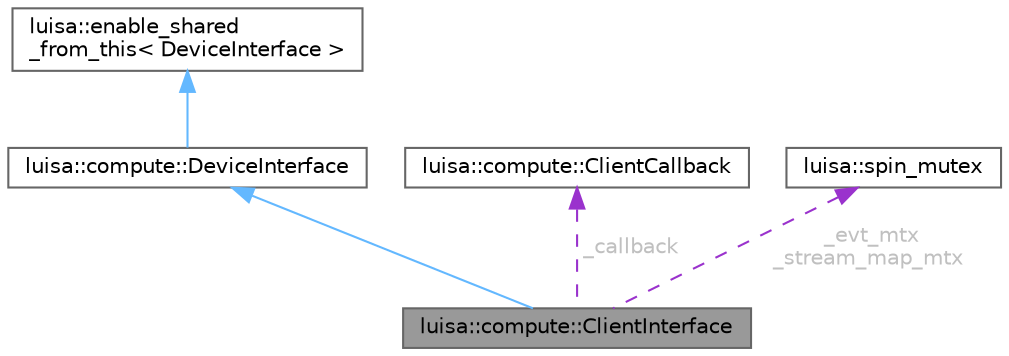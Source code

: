 digraph "luisa::compute::ClientInterface"
{
 // LATEX_PDF_SIZE
  bgcolor="transparent";
  edge [fontname=Helvetica,fontsize=10,labelfontname=Helvetica,labelfontsize=10];
  node [fontname=Helvetica,fontsize=10,shape=box,height=0.2,width=0.4];
  Node1 [id="Node000001",label="luisa::compute::ClientInterface",height=0.2,width=0.4,color="gray40", fillcolor="grey60", style="filled", fontcolor="black",tooltip=" "];
  Node2 -> Node1 [id="edge1_Node000001_Node000002",dir="back",color="steelblue1",style="solid",tooltip=" "];
  Node2 [id="Node000002",label="luisa::compute::DeviceInterface",height=0.2,width=0.4,color="gray40", fillcolor="white", style="filled",URL="$classluisa_1_1compute_1_1_device_interface.html",tooltip=" "];
  Node3 -> Node2 [id="edge2_Node000002_Node000003",dir="back",color="steelblue1",style="solid",tooltip=" "];
  Node3 [id="Node000003",label="luisa::enable_shared\l_from_this\< DeviceInterface \>",height=0.2,width=0.4,color="gray40", fillcolor="white", style="filled",tooltip=" "];
  Node4 -> Node1 [id="edge3_Node000001_Node000004",dir="back",color="darkorchid3",style="dashed",tooltip=" ",label=" _callback",fontcolor="grey" ];
  Node4 [id="Node000004",label="luisa::compute::ClientCallback",height=0.2,width=0.4,color="gray40", fillcolor="white", style="filled",URL="$classluisa_1_1compute_1_1_client_callback.html",tooltip=" "];
  Node5 -> Node1 [id="edge4_Node000001_Node000005",dir="back",color="darkorchid3",style="dashed",tooltip=" ",label=" _evt_mtx\n_stream_map_mtx",fontcolor="grey" ];
  Node5 [id="Node000005",label="luisa::spin_mutex",height=0.2,width=0.4,color="gray40", fillcolor="white", style="filled",URL="$classluisa_1_1spin__mutex.html",tooltip=" "];
}
